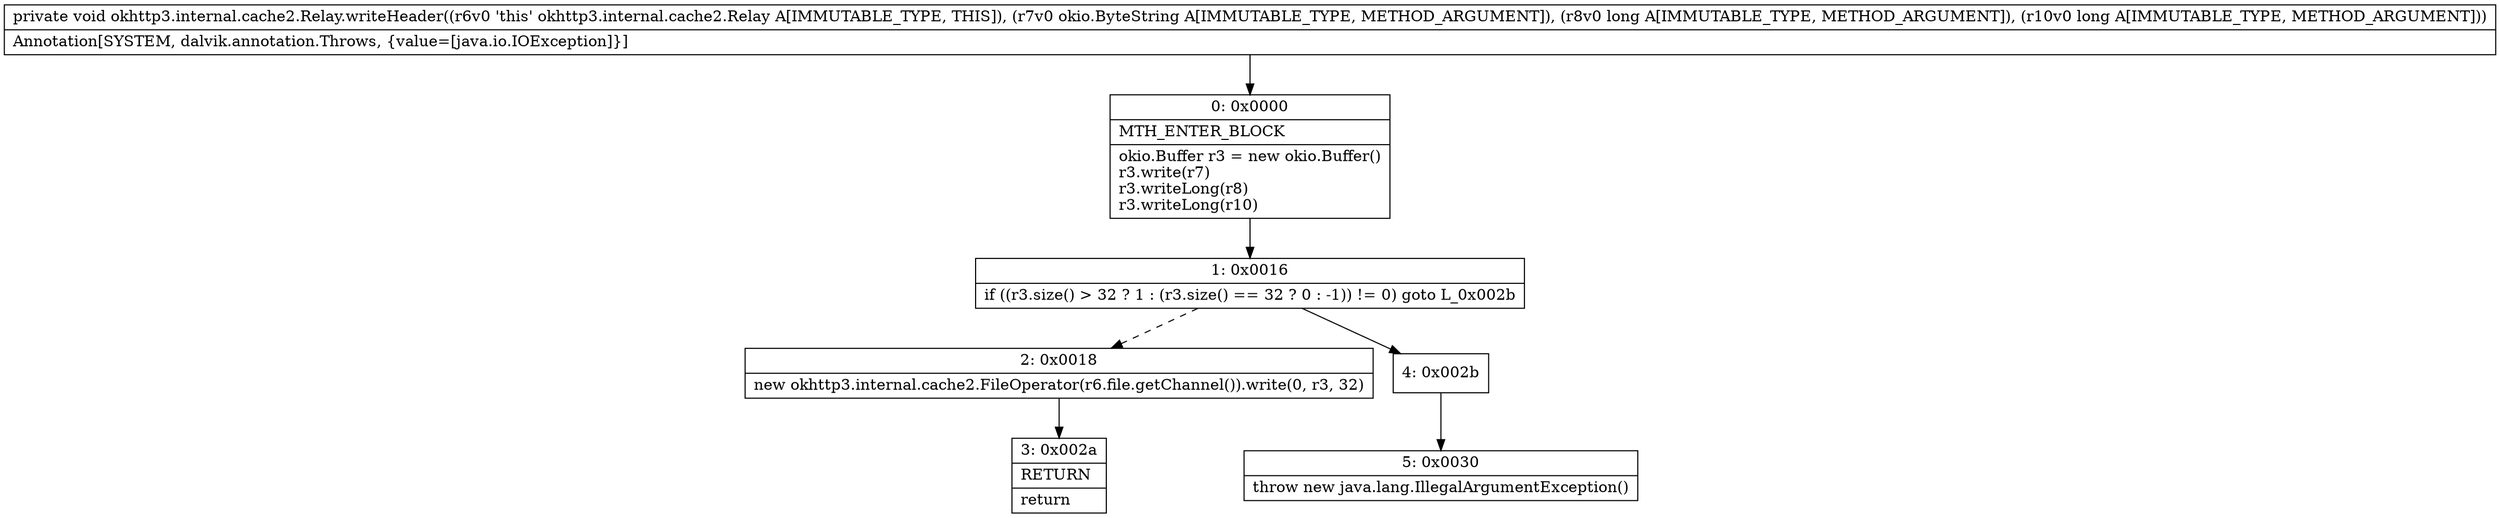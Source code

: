 digraph "CFG forokhttp3.internal.cache2.Relay.writeHeader(Lokio\/ByteString;JJ)V" {
Node_0 [shape=record,label="{0\:\ 0x0000|MTH_ENTER_BLOCK\l|okio.Buffer r3 = new okio.Buffer()\lr3.write(r7)\lr3.writeLong(r8)\lr3.writeLong(r10)\l}"];
Node_1 [shape=record,label="{1\:\ 0x0016|if ((r3.size() \> 32 ? 1 : (r3.size() == 32 ? 0 : \-1)) != 0) goto L_0x002b\l}"];
Node_2 [shape=record,label="{2\:\ 0x0018|new okhttp3.internal.cache2.FileOperator(r6.file.getChannel()).write(0, r3, 32)\l}"];
Node_3 [shape=record,label="{3\:\ 0x002a|RETURN\l|return\l}"];
Node_4 [shape=record,label="{4\:\ 0x002b}"];
Node_5 [shape=record,label="{5\:\ 0x0030|throw new java.lang.IllegalArgumentException()\l}"];
MethodNode[shape=record,label="{private void okhttp3.internal.cache2.Relay.writeHeader((r6v0 'this' okhttp3.internal.cache2.Relay A[IMMUTABLE_TYPE, THIS]), (r7v0 okio.ByteString A[IMMUTABLE_TYPE, METHOD_ARGUMENT]), (r8v0 long A[IMMUTABLE_TYPE, METHOD_ARGUMENT]), (r10v0 long A[IMMUTABLE_TYPE, METHOD_ARGUMENT]))  | Annotation[SYSTEM, dalvik.annotation.Throws, \{value=[java.io.IOException]\}]\l}"];
MethodNode -> Node_0;
Node_0 -> Node_1;
Node_1 -> Node_2[style=dashed];
Node_1 -> Node_4;
Node_2 -> Node_3;
Node_4 -> Node_5;
}


